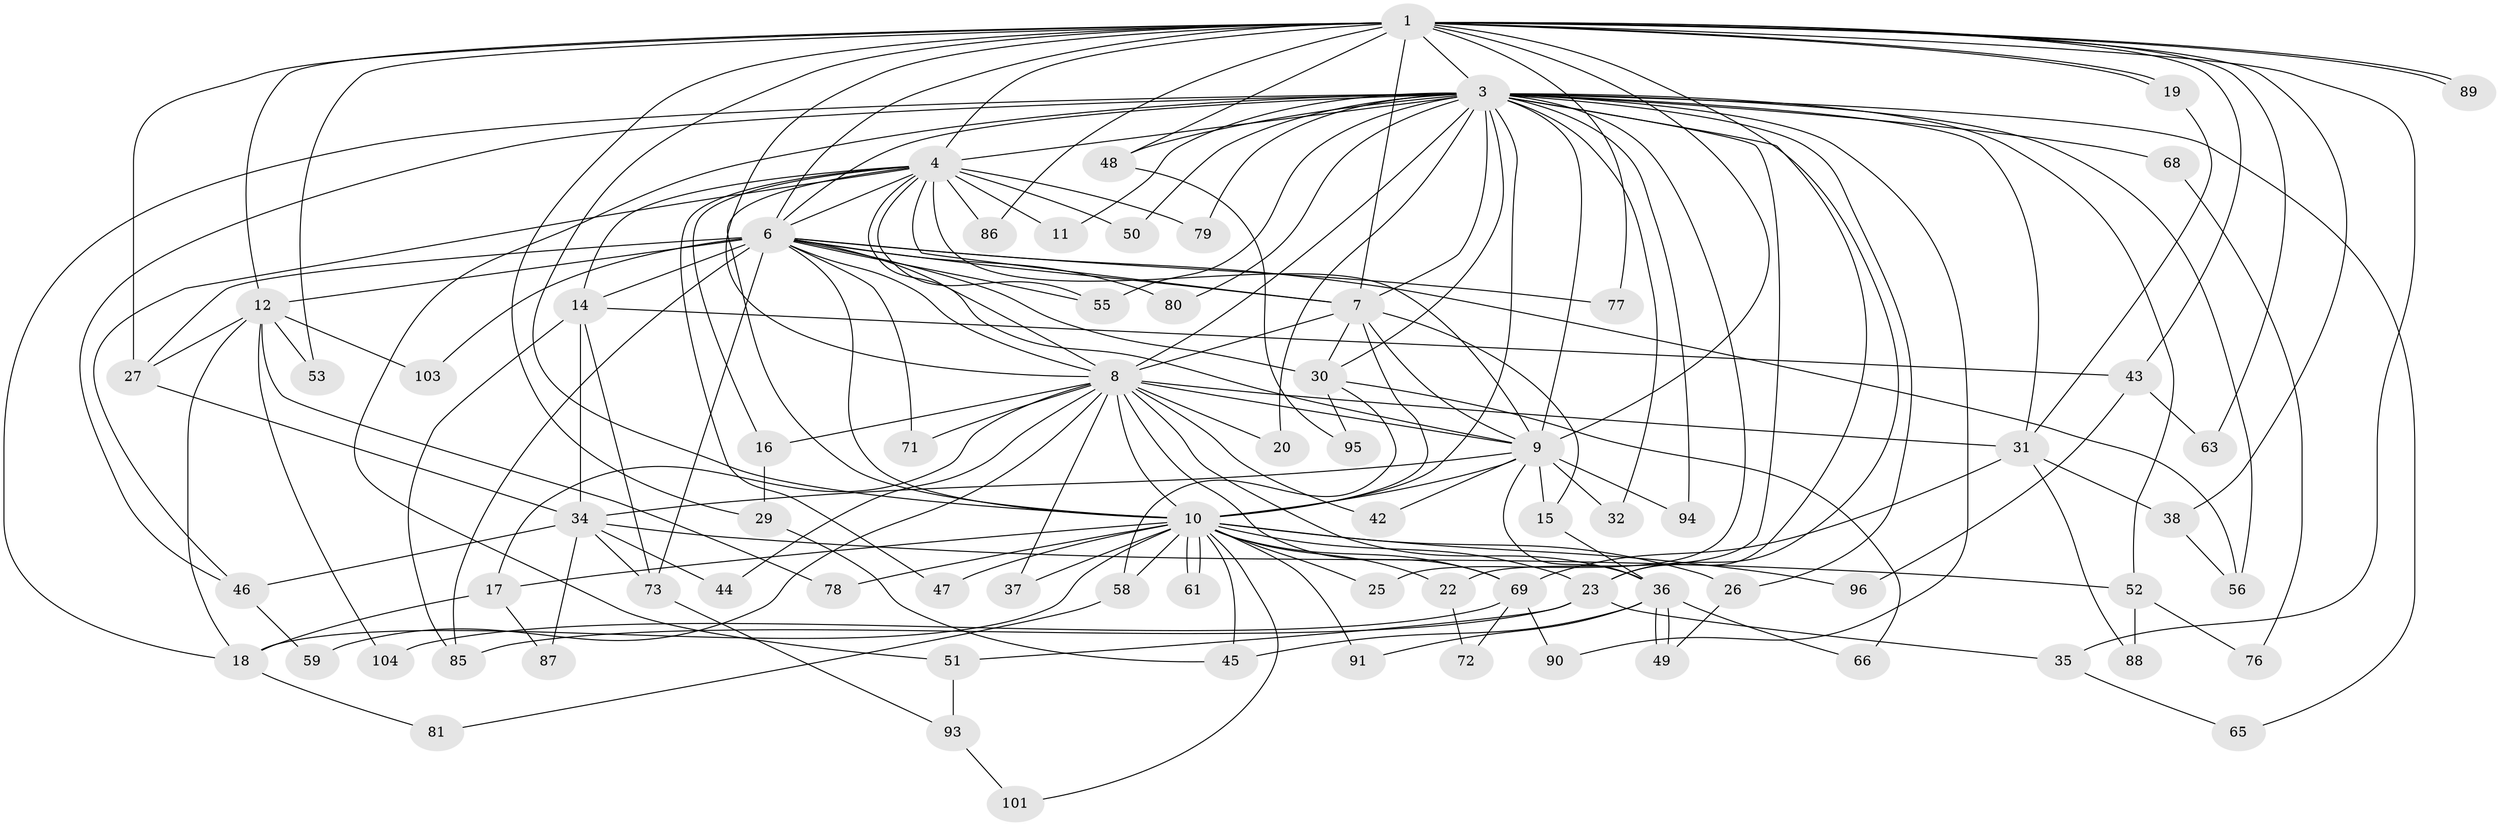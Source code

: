 // original degree distribution, {21: 0.028846153846153848, 14: 0.009615384615384616, 22: 0.009615384615384616, 24: 0.009615384615384616, 20: 0.009615384615384616, 12: 0.009615384615384616, 19: 0.009615384615384616, 27: 0.009615384615384616, 2: 0.5, 8: 0.019230769230769232, 6: 0.028846153846153848, 3: 0.23076923076923078, 5: 0.028846153846153848, 4: 0.09615384615384616}
// Generated by graph-tools (version 1.1) at 2025/11/02/27/25 16:11:07]
// undirected, 76 vertices, 179 edges
graph export_dot {
graph [start="1"]
  node [color=gray90,style=filled];
  1 [super="+2"];
  3 [super="+5"];
  4 [super="+28"];
  6 [super="+70"];
  7 [super="+60"];
  8 [super="+98"];
  9 [super="+13"];
  10 [super="+97"];
  11;
  12 [super="+39"];
  14;
  15 [super="+64"];
  16;
  17 [super="+21"];
  18 [super="+82"];
  19;
  20;
  22 [super="+33"];
  23 [super="+24"];
  25;
  26;
  27 [super="+75"];
  29;
  30 [super="+54"];
  31 [super="+62"];
  32;
  34 [super="+41"];
  35;
  36 [super="+40"];
  37;
  38;
  42;
  43;
  44;
  45 [super="+102"];
  46 [super="+57"];
  47;
  48;
  49 [super="+83"];
  50;
  51;
  52 [super="+99"];
  53;
  55 [super="+67"];
  56 [super="+84"];
  58;
  59;
  61;
  63;
  65;
  66;
  68;
  69 [super="+74"];
  71;
  72;
  73 [super="+92"];
  76;
  77;
  78;
  79;
  80;
  81;
  85 [super="+100"];
  86;
  87;
  88;
  89;
  90;
  91;
  93;
  94;
  95;
  96;
  101;
  103;
  104;
  1 -- 3 [weight=4];
  1 -- 4 [weight=2];
  1 -- 6 [weight=2];
  1 -- 7 [weight=2];
  1 -- 8 [weight=2];
  1 -- 9 [weight=2];
  1 -- 10 [weight=2];
  1 -- 19;
  1 -- 19;
  1 -- 23;
  1 -- 29;
  1 -- 35;
  1 -- 38;
  1 -- 48;
  1 -- 77;
  1 -- 86;
  1 -- 89;
  1 -- 89;
  1 -- 43;
  1 -- 12 [weight=2];
  1 -- 53;
  1 -- 27;
  1 -- 63;
  3 -- 4 [weight=2];
  3 -- 6 [weight=2];
  3 -- 7 [weight=3];
  3 -- 8 [weight=2];
  3 -- 9 [weight=2];
  3 -- 10 [weight=2];
  3 -- 22 [weight=2];
  3 -- 30;
  3 -- 32;
  3 -- 46;
  3 -- 48;
  3 -- 52 [weight=2];
  3 -- 68 [weight=2];
  3 -- 79;
  3 -- 90;
  3 -- 94;
  3 -- 65;
  3 -- 11;
  3 -- 80;
  3 -- 18;
  3 -- 20;
  3 -- 23;
  3 -- 25;
  3 -- 26;
  3 -- 31;
  3 -- 50;
  3 -- 51;
  3 -- 56 [weight=2];
  3 -- 55;
  4 -- 6;
  4 -- 7;
  4 -- 8;
  4 -- 9 [weight=2];
  4 -- 10;
  4 -- 11;
  4 -- 14;
  4 -- 16;
  4 -- 47;
  4 -- 50;
  4 -- 55;
  4 -- 79;
  4 -- 86;
  4 -- 46;
  6 -- 7;
  6 -- 8;
  6 -- 9;
  6 -- 10;
  6 -- 12;
  6 -- 14;
  6 -- 27;
  6 -- 30;
  6 -- 55;
  6 -- 71;
  6 -- 77;
  6 -- 80;
  6 -- 85;
  6 -- 103;
  6 -- 56;
  6 -- 73;
  7 -- 8;
  7 -- 9;
  7 -- 10;
  7 -- 15;
  7 -- 30;
  8 -- 9 [weight=2];
  8 -- 10;
  8 -- 16;
  8 -- 17;
  8 -- 20;
  8 -- 36;
  8 -- 37;
  8 -- 42;
  8 -- 44;
  8 -- 59;
  8 -- 71;
  8 -- 31;
  8 -- 69;
  9 -- 10 [weight=2];
  9 -- 15;
  9 -- 32;
  9 -- 34;
  9 -- 36 [weight=2];
  9 -- 42;
  9 -- 94;
  10 -- 17;
  10 -- 18;
  10 -- 22;
  10 -- 25;
  10 -- 26;
  10 -- 37;
  10 -- 45;
  10 -- 47;
  10 -- 58;
  10 -- 61;
  10 -- 61;
  10 -- 69;
  10 -- 78;
  10 -- 91;
  10 -- 96;
  10 -- 101;
  10 -- 23;
  12 -- 53;
  12 -- 78;
  12 -- 103;
  12 -- 104;
  12 -- 18;
  12 -- 27;
  14 -- 43;
  14 -- 73;
  14 -- 85;
  14 -- 34;
  15 -- 36;
  16 -- 29;
  17 -- 18;
  17 -- 87;
  18 -- 81;
  19 -- 31;
  22 -- 72;
  23 -- 51;
  23 -- 35;
  23 -- 85;
  26 -- 49;
  27 -- 34;
  29 -- 45;
  30 -- 66;
  30 -- 58;
  30 -- 95;
  31 -- 38;
  31 -- 88;
  31 -- 69;
  34 -- 44;
  34 -- 46;
  34 -- 87;
  34 -- 52;
  34 -- 73;
  35 -- 65;
  36 -- 49;
  36 -- 49;
  36 -- 66;
  36 -- 91;
  36 -- 45;
  38 -- 56;
  43 -- 63;
  43 -- 96;
  46 -- 59;
  48 -- 95;
  51 -- 93;
  52 -- 76;
  52 -- 88;
  58 -- 81;
  68 -- 76;
  69 -- 72;
  69 -- 90;
  69 -- 104;
  73 -- 93;
  93 -- 101;
}
